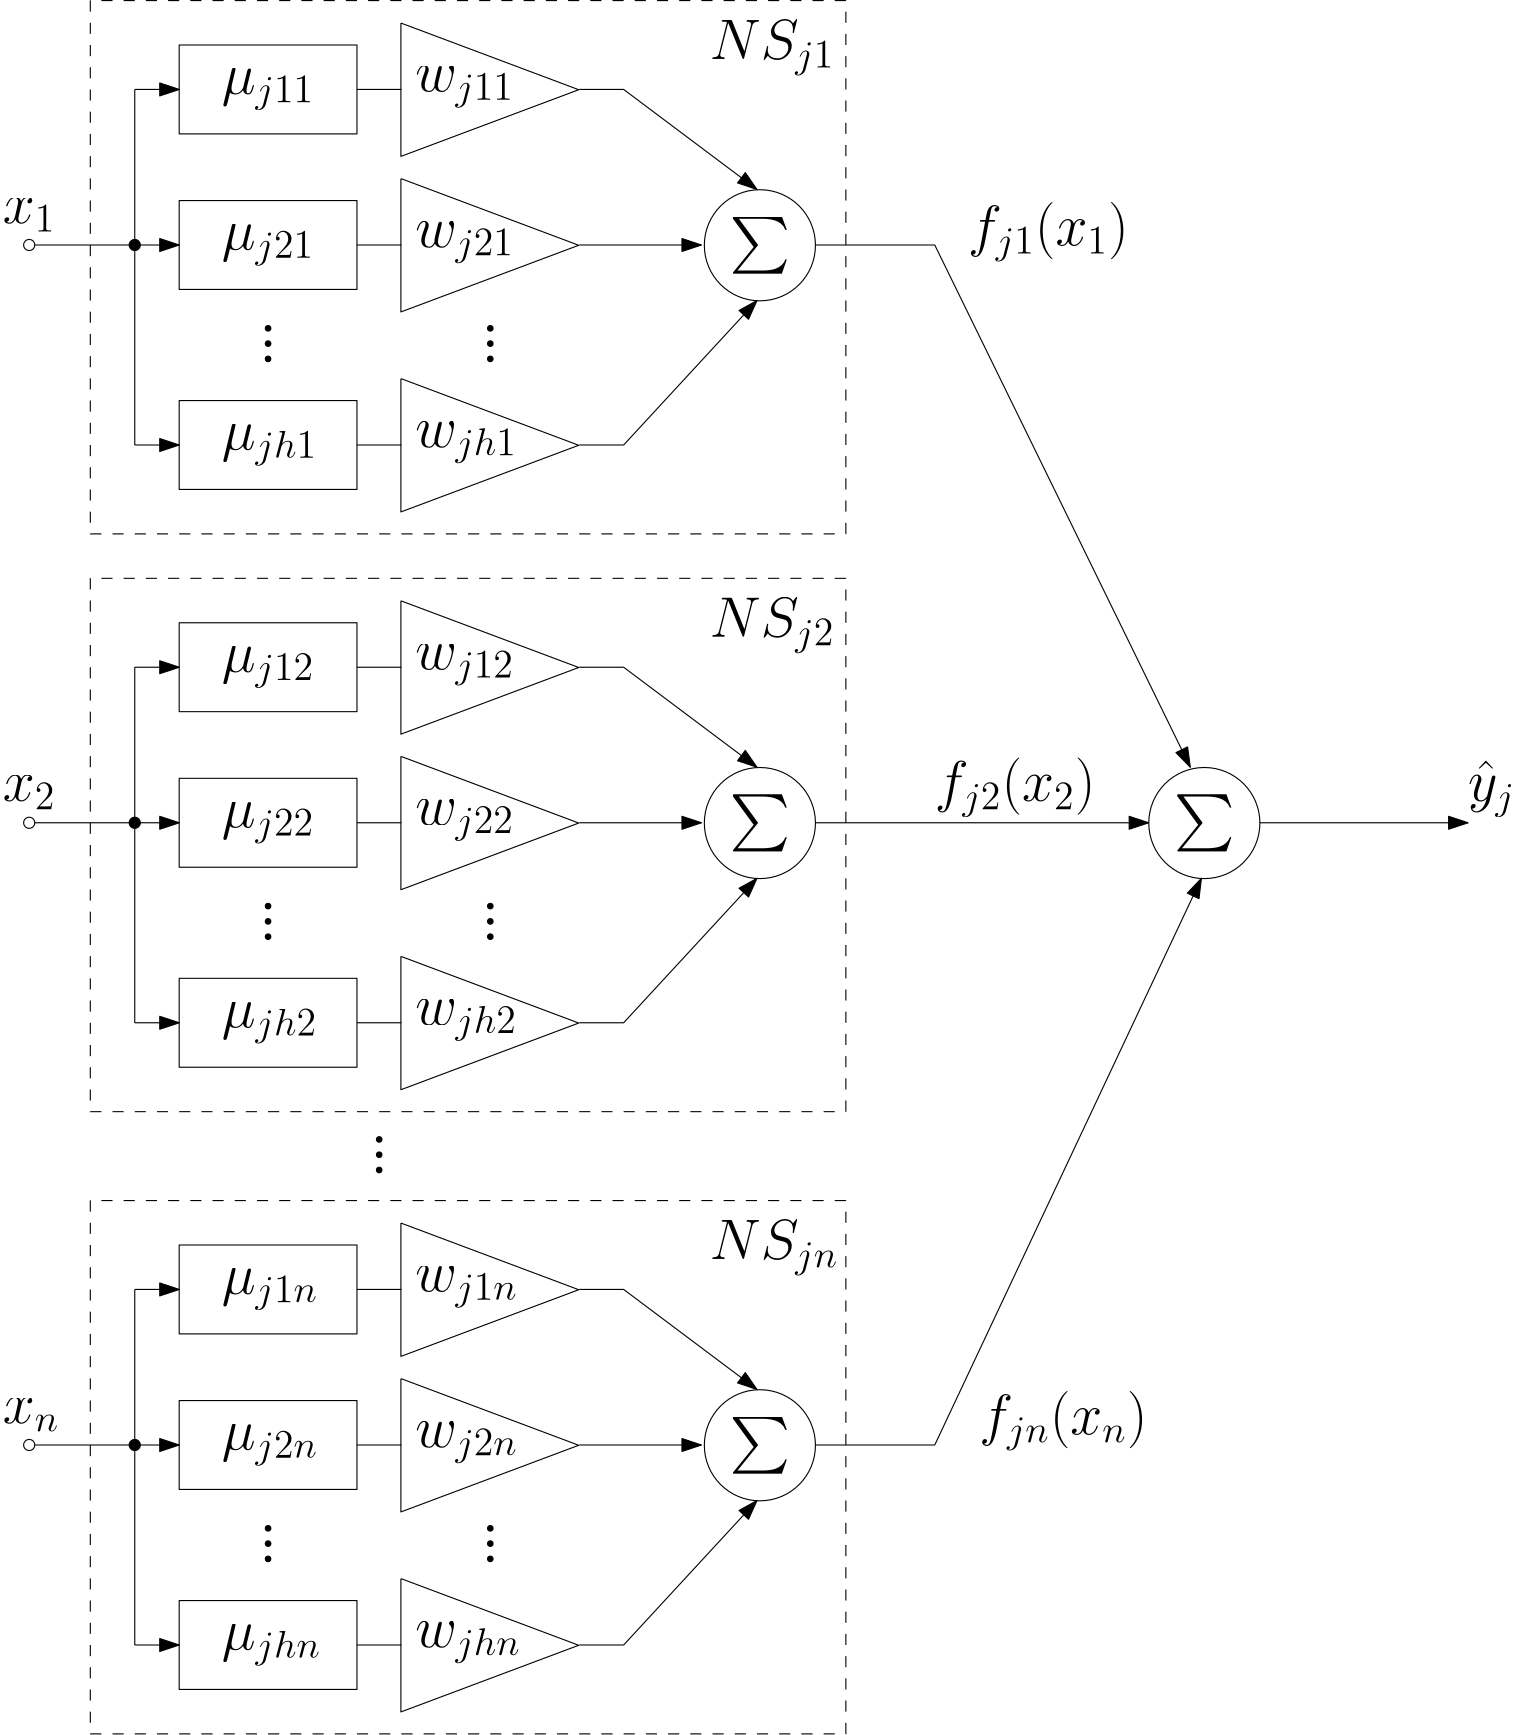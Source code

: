 <?xml version="1.0"?>
<!DOCTYPE ipe SYSTEM "ipe.dtd">
<ipe version="70107" creator="Ipe 7.2.2">
<info created="D:20160302104857" modified="D:20160404122112" title="test"/>
<preamble>%%BeginIpePreamble
  \usepackage{amsfonts}
  \newcommand{\R}{\mathbb{R}}
  %%EndIpePreamble</preamble>
<ipestyle name="basic">
<symbol name="arrow/arc(spx)">
<path stroke="sym-stroke" fill="sym-stroke" pen="sym-pen">
0 0 m
-1 0.333 l
-1 -0.333 l
h
</path>
</symbol>
<symbol name="arrow/farc(spx)">
<path stroke="sym-stroke" fill="white" pen="sym-pen">
0 0 m
-1 0.333 l
-1 -0.333 l
h
</path>
</symbol>
<symbol name="arrow/ptarc(spx)">
<path stroke="sym-stroke" fill="sym-stroke" pen="sym-pen">
0 0 m
-1 0.333 l
-0.8 0 l
-1 -0.333 l
h
</path>
</symbol>
<symbol name="arrow/fptarc(spx)">
<path stroke="sym-stroke" fill="white" pen="sym-pen">
0 0 m
-1 0.333 l
-0.8 0 l
-1 -0.333 l
h
</path>
</symbol>
<symbol name="mark/circle(sx)" transformations="translations">
<path fill="sym-stroke">
0.6 0 0 0.6 0 0 e
0.4 0 0 0.4 0 0 e
</path>
</symbol>
<symbol name="mark/disk(sx)" transformations="translations">
<path fill="sym-stroke">
0.6 0 0 0.6 0 0 e
</path>
</symbol>
<symbol name="mark/fdisk(sfx)" transformations="translations">
<group>
<path fill="sym-fill">
0.5 0 0 0.5 0 0 e
</path>
<path fill="sym-stroke" fillrule="eofill">
0.6 0 0 0.6 0 0 e
0.4 0 0 0.4 0 0 e
</path>
</group>
</symbol>
<symbol name="mark/box(sx)" transformations="translations">
<path fill="sym-stroke" fillrule="eofill">
-0.6 -0.6 m
0.6 -0.6 l
0.6 0.6 l
-0.6 0.6 l
h
-0.4 -0.4 m
0.4 -0.4 l
0.4 0.4 l
-0.4 0.4 l
h
</path>
</symbol>
<symbol name="mark/square(sx)" transformations="translations">
<path fill="sym-stroke">
-0.6 -0.6 m
0.6 -0.6 l
0.6 0.6 l
-0.6 0.6 l
h
</path>
</symbol>
<symbol name="mark/fsquare(sfx)" transformations="translations">
<group>
<path fill="sym-fill">
-0.5 -0.5 m
0.5 -0.5 l
0.5 0.5 l
-0.5 0.5 l
h
</path>
<path fill="sym-stroke" fillrule="eofill">
-0.6 -0.6 m
0.6 -0.6 l
0.6 0.6 l
-0.6 0.6 l
h
-0.4 -0.4 m
0.4 -0.4 l
0.4 0.4 l
-0.4 0.4 l
h
</path>
</group>
</symbol>
<symbol name="mark/cross(sx)" transformations="translations">
<group>
<path fill="sym-stroke">
-0.43 -0.57 m
0.57 0.43 l
0.43 0.57 l
-0.57 -0.43 l
h
</path>
<path fill="sym-stroke">
-0.43 0.57 m
0.57 -0.43 l
0.43 -0.57 l
-0.57 0.43 l
h
</path>
</group>
</symbol>
<symbol name="arrow/fnormal(spx)">
<path stroke="sym-stroke" fill="white" pen="sym-pen">
0 0 m
-1 0.333 l
-1 -0.333 l
h
</path>
</symbol>
<symbol name="arrow/pointed(spx)">
<path stroke="sym-stroke" fill="sym-stroke" pen="sym-pen">
0 0 m
-1 0.333 l
-0.8 0 l
-1 -0.333 l
h
</path>
</symbol>
<symbol name="arrow/fpointed(spx)">
<path stroke="sym-stroke" fill="white" pen="sym-pen">
0 0 m
-1 0.333 l
-0.8 0 l
-1 -0.333 l
h
</path>
</symbol>
<symbol name="arrow/linear(spx)">
<path stroke="sym-stroke" pen="sym-pen">
-1 0.333 m
0 0 l
-1 -0.333 l
</path>
</symbol>
<symbol name="arrow/fdouble(spx)">
<path stroke="sym-stroke" fill="white" pen="sym-pen">
0 0 m
-1 0.333 l
-1 -0.333 l
h
-1 0 m
-2 0.333 l
-2 -0.333 l
h
</path>
</symbol>
<symbol name="arrow/double(spx)">
<path stroke="sym-stroke" fill="sym-stroke" pen="sym-pen">
0 0 m
-1 0.333 l
-1 -0.333 l
h
-1 0 m
-2 0.333 l
-2 -0.333 l
h
</path>
</symbol>
<pen name="heavier" value="0.8"/>
<pen name="fat" value="1.2"/>
<pen name="ultrafat" value="2"/>
<symbolsize name="large" value="5"/>
<symbolsize name="small" value="2"/>
<symbolsize name="tiny" value="1.1"/>
<arrowsize name="large" value="10"/>
<arrowsize name="small" value="5"/>
<arrowsize name="tiny" value="3"/>
<color name="red" value="1 0 0"/>
<color name="green" value="0 1 0"/>
<color name="blue" value="0 0 1"/>
<color name="yellow" value="1 1 0"/>
<color name="orange" value="1 0.647 0"/>
<color name="gold" value="1 0.843 0"/>
<color name="purple" value="0.627 0.125 0.941"/>
<color name="gray" value="0.745"/>
<color name="brown" value="0.647 0.165 0.165"/>
<color name="navy" value="0 0 0.502"/>
<color name="pink" value="1 0.753 0.796"/>
<color name="seagreen" value="0.18 0.545 0.341"/>
<color name="turquoise" value="0.251 0.878 0.816"/>
<color name="violet" value="0.933 0.51 0.933"/>
<color name="darkblue" value="0 0 0.545"/>
<color name="darkcyan" value="0 0.545 0.545"/>
<color name="darkgray" value="0.663"/>
<color name="darkgreen" value="0 0.392 0"/>
<color name="darkmagenta" value="0.545 0 0.545"/>
<color name="darkorange" value="1 0.549 0"/>
<color name="darkred" value="0.545 0 0"/>
<color name="lightblue" value="0.678 0.847 0.902"/>
<color name="lightcyan" value="0.878 1 1"/>
<color name="lightgray" value="0.827"/>
<color name="lightgreen" value="0.565 0.933 0.565"/>
<color name="lightyellow" value="1 1 0.878"/>
<dashstyle name="dashed" value="[4] 0"/>
<dashstyle name="dotted" value="[1 3] 0"/>
<dashstyle name="dash dotted" value="[4 2 1 2] 0"/>
<dashstyle name="dash dot dotted" value="[4 2 1 2 1 2] 0"/>
<textsize name="large" value="\large"/>
<textsize name="Large" value="\Large"/>
<textsize name="LARGE" value="\LARGE"/>
<textsize name="huge" value="\huge"/>
<textsize name="Huge" value="\Huge"/>
<textsize name="small" value="\small"/>
<textsize name="footnote" value="\footnotesize"/>
<textsize name="tiny" value="\tiny"/>
<textstyle name="center" begin="\begin{center}" end="\end{center}"/>
<textstyle name="itemize" begin="\begin{itemize}" end="\end{itemize}"/>
<textstyle name="item" begin="\begin{itemize}\item{}" end="\end{itemize}"/>
<gridsize name="4 pts" value="4"/>
<gridsize name="8 pts (~3 mm)" value="8"/>
<gridsize name="16 pts (~6 mm)" value="16"/>
<gridsize name="32 pts (~12 mm)" value="32"/>
<gridsize name="10 pts (~3.5 mm)" value="10"/>
<gridsize name="20 pts (~7 mm)" value="20"/>
<gridsize name="14 pts (~5 mm)" value="14"/>
<gridsize name="28 pts (~10 mm)" value="28"/>
<gridsize name="56 pts (~20 mm)" value="56"/>
<anglesize name="90 deg" value="90"/>
<anglesize name="60 deg" value="60"/>
<anglesize name="45 deg" value="45"/>
<anglesize name="30 deg" value="30"/>
<anglesize name="22.5 deg" value="22.5"/>
<opacity name="10%" value="0.1"/>
<opacity name="30%" value="0.3"/>
<opacity name="50%" value="0.5"/>
<opacity name="75%" value="0.75"/>
<tiling name="falling" angle="-60" step="4" width="1"/>
<tiling name="rising" angle="30" step="4" width="1"/>
</ipestyle>
<page>
<layer name="synapse"/>
<layer name="beta"/>
<layer name="gamma"/>
<view layers="synapse" active="synapse"/>
<text layer="synapse" matrix="1 0 0 1 -165 -221" transformations="translations" pos="420 808" stroke="black" type="label" width="44.943" height="14.118" depth="5.89" valign="baseline" size="huge">$NS_{j2}$</text>
<path matrix="1 0 0 1 -22 -224" stroke="black">
2 0 0 2 32 744 e
</path>
<text matrix="1 0 0 1 -19.5095 -232" transformations="translations" pos="20 760" stroke="black" type="label" width="19.019" height="8.896" depth="3.1" valign="baseline" size="huge">${x}_2$</text>
<path matrix="1 0 0 1 0 -208" stroke="black" arrow="normal/normal">
48 784 m
64 784 l
</path>
<path matrix="1 0 0 1 0 -208" stroke="black" arrow="normal/normal">
48 656 m
64 656 l
</path>
<path matrix="1 0 0 1 0 -208" stroke="black" arrow="normal/normal">
12 728 m
64 728 l
</path>
<path matrix="1 0 0 1 0 -208" stroke="black">
48 784 m
48 656 l
48 656 l
</path>
<path matrix="1 0 0 1 0 -208" stroke="black" fill="black">
2 0 0 2 48 728 e
</path>
<path matrix="1 0 0 1 0 -208" stroke="black" dash="dashed">
32 816 m
32 624 l
304 624 l
304 816 l
h
</path>
<group matrix="1 0 0 1 0 -210">
<path matrix="1 0 0 1 80 -4" stroke="black" fill="black">
1 0 0 1 16 704 e
</path>
<path matrix="1 0 0 1 80 -9.5" stroke="black" fill="black">
1 0 0 1 16 704 e
</path>
<path matrix="1 0 0 1 80 -15" stroke="black" fill="black">
1 0 0 1 16 704 e
</path>
</group>
<group matrix="1 0 0 1 80 -210">
<path matrix="1 0 0 1 80 -4" stroke="black" fill="black">
1 0 0 1 16 704 e
</path>
<path matrix="1 0 0 1 80 -9.5" stroke="black" fill="black">
1 0 0 1 16 704 e
</path>
<path matrix="1 0 0 1 80 -15" stroke="black" fill="black">
1 0 0 1 16 704 e
</path>
</group>
<path matrix="1 0 0 1 32 -240" stroke="black">
96 816 m
112 816 l
</path>
<path matrix="1 0 0 1 32 -296" stroke="black">
96 816 m
112 816 l
</path>
<path matrix="1 0 0 1 32 -368" stroke="black">
96 816 m
112 816 l
</path>
<path matrix="0.666667 0 0 0.75 58.48 -80.097" stroke="black">
128 832 m
128 768 l
224 800 l
128 832 l
128 832 l
</path>
<text matrix="1 0 0 1 -59 -296.6" transformations="translations" pos="208 816" stroke="black" type="label" width="35.626" height="8.895" depth="5.89" valign="baseline" size="huge">$w_{j22}$</text>
<path matrix="1 0 0 1 32 -208" fill="white" arrow="normal/normal">
176 728 m
224 728 l
</path>
<path matrix="0.666667 0 0 0.75 58.48 -152.097" stroke="black">
128 832 m
128 768 l
224 800 l
128 832 l
128 832 l
</path>
<text matrix="1 0 0 1 -59 -368.6" transformations="translations" pos="208 816" stroke="black" type="label" width="36.689" height="8.895" depth="5.89" valign="baseline" size="huge">$w_{jh2}$</text>
<text matrix="1 0 0 1 38.1465 -221.258" transformations="translations" pos="224 736" stroke="black" type="label" width="21.81" height="15.493" depth="5.17" valign="baseline" size="huge">$\sum$</text>
<path matrix="1 0 0 1 65.0515 -280.097" stroke="black">
20 0 0 20 208 800 e
</path>
<path matrix="1 0 0 1 0 -208" stroke="black" arrow="normal/normal">
208 728 m
252 728 l
</path>
<path matrix="1 0 0 1 0 -208" stroke="black" arrow="normal/normal">
208 784 m
224 784 l
272 748 l
</path>
<path matrix="1 0 0 1 0 -208" stroke="black" arrow="normal/normal">
208 656 m
224 656 l
272 708 l
</path>
<text matrix="1 0 0 1 31.332 -241.502" transformations="translations" pos="48 816" stroke="black" type="label" width="33.336" height="8.895" depth="5.89" valign="baseline" size="huge">$\mu_{j12}$</text>
<path matrix="1 0 0 1 32 -240" stroke="black">
32 832 m
32 800 l
96 800 l
96 832 l
h
</path>
<group matrix="1 0 0 1 40 -294">
<path matrix="1 0 0 1 80 -4" stroke="black" fill="black">
1 0 0 1 16 704 e
</path>
<path matrix="1 0 0 1 80 -9.5" stroke="black" fill="black">
1 0 0 1 16 704 e
</path>
<path matrix="1 0 0 1 80 -15" stroke="black" fill="black">
1 0 0 1 16 704 e
</path>
</group>
<text matrix="1 0 0 1 -165 -445" transformations="translations" pos="420 808" stroke="black" type="label" width="46.304" height="14.118" depth="5.89" valign="baseline" size="huge">$NS_{jn}$</text>
<text matrix="1 0 0 1 -165 -13" transformations="translations" pos="420 808" stroke="black" type="label" width="44.943" height="14.118" depth="5.89" valign="baseline" size="huge">$NS_{j1}$</text>
<text matrix="1 0 0 1 198.147 -221.258" transformations="translations" pos="224 736" stroke="black" type="label" width="21.81" height="15.493" depth="5.17" valign="baseline" size="huge">$\sum$</text>
<path matrix="1 0 0 1 225.052 -280.097" stroke="black">
20 0 0 20 208 800 e
</path>
<path matrix="1 0 0 1 1 0" stroke="black" arrow="normal/normal">
292 520 m
412 520 l
</path>
<text transformations="translations" pos="372 572" stroke="black" type="label" width="0" height="0" depth="0" valign="baseline" size="Large"></text>
<text matrix="1 0 0 1 -64 -20" transformations="translations" pos="400 548" stroke="black" type="label" width="57.766" height="15.477" depth="5.89" valign="baseline" size="huge">$f_{j2}({x}_2)$</text>
<path matrix="1 0 0 1 -22 -16" stroke="black">
2 0 0 2 32 744 e
</path>
<text matrix="1 0 0 1 -19.5095 -24" transformations="translations" pos="20 760" stroke="black" type="label" width="19.019" height="8.896" depth="3.1" valign="baseline" size="huge">${x}_1$</text>
<path stroke="black" arrow="normal/normal">
48 784 m
64 784 l
</path>
<path stroke="black" arrow="normal/normal">
48 656 m
64 656 l
</path>
<path stroke="black" arrow="normal/normal">
12 728 m
64 728 l
</path>
<path stroke="black">
48 784 m
48 656 l
48 656 l
</path>
<path stroke="black" fill="black">
2 0 0 2 48 728 e
</path>
<path stroke="black" dash="dashed">
32 816 m
32 624 l
304 624 l
304 816 l
h
</path>
<group matrix="1 0 0 1 0 -2">
<path matrix="1 0 0 1 80 -4" stroke="black" fill="black">
1 0 0 1 16 704 e
</path>
<path matrix="1 0 0 1 80 -9.5" stroke="black" fill="black">
1 0 0 1 16 704 e
</path>
<path matrix="1 0 0 1 80 -15" stroke="black" fill="black">
1 0 0 1 16 704 e
</path>
</group>
<group matrix="1 0 0 1 80 -2">
<path matrix="1 0 0 1 80 -4" stroke="black" fill="black">
1 0 0 1 16 704 e
</path>
<path matrix="1 0 0 1 80 -9.5" stroke="black" fill="black">
1 0 0 1 16 704 e
</path>
<path matrix="1 0 0 1 80 -15" stroke="black" fill="black">
1 0 0 1 16 704 e
</path>
</group>
<group matrix="1 0 0 1 32 -32">
<text matrix="1 0 0 1 -0.668 -1.5025" transformations="translations" pos="48 816" stroke="black" type="label" width="33.336" height="8.895" depth="5.89" valign="baseline" size="huge">$\mu_{j11}$</text>
<path stroke="black">
32 832 m
32 800 l
96 800 l
96 832 l
h
</path>
</group>
<group matrix="1 0 0 1 32 -40">
<text matrix="1 0 0 1 -0.668 -49.5025" transformations="translations" pos="48 816" stroke="black" type="label" width="33.336" height="8.895" depth="5.89" valign="baseline" size="huge">$\mu_{j21}$</text>
<path matrix="1 0 0 1 0 -48" stroke="black">
32 832 m
32 800 l
96 800 l
96 832 l
h
</path>
</group>
<group matrix="1 0 0 1 32 -48">
<text matrix="1 0 0 1 -0.668 -113.502" transformations="translations" pos="48 816" stroke="black" type="label" width="34.399" height="8.895" depth="5.89" valign="baseline" size="huge">$\mu_{jh1}$</text>
<path matrix="1 0 0 1 0 -112" stroke="black">
32 832 m
32 800 l
96 800 l
96 832 l
h
</path>
</group>
<path matrix="1 0 0 1 32 -32" stroke="black">
96 816 m
112 816 l
</path>
<group matrix="1 0 0 1 -50 -33.6">
<path matrix="0.666667 0 0 0.75 108.48 217.503" stroke="black">
128 832 m
128 768 l
224 800 l
128 832 l
128 832 l
</path>
<text matrix="1 0 0 1 -9 1" transformations="translations" pos="208 816" stroke="black" type="label" width="35.626" height="8.895" depth="5.89" valign="baseline" size="huge">$w_{j11}$</text>
</group>
<path matrix="1 0 0 1 32 -88" stroke="black">
96 816 m
112 816 l
</path>
<path matrix="1 0 0 1 32 -160" stroke="black">
96 816 m
112 816 l
</path>
<path matrix="0.666667 0 0 0.75 58.48 127.903" stroke="black">
128 832 m
128 768 l
224 800 l
128 832 l
128 832 l
</path>
<text matrix="1 0 0 1 -59 -88.6" transformations="translations" pos="208 816" stroke="black" type="label" width="35.626" height="8.895" depth="5.89" valign="baseline" size="huge">$w_{j21}$</text>
<path matrix="1 0 0 1 32 0" fill="white" arrow="normal/normal">
176 728 m
224 728 l
</path>
<path matrix="0.666667 0 0 0.75 58.48 55.903" stroke="black">
128 832 m
128 768 l
224 800 l
128 832 l
128 832 l
</path>
<text matrix="1 0 0 1 -59 -160.6" transformations="translations" pos="208 816" stroke="black" type="label" width="36.689" height="8.895" depth="5.89" valign="baseline" size="huge">$w_{jh1}$</text>
<text matrix="1 0 0 1 38.1465 -13.2585" transformations="translations" pos="224 736" stroke="black" type="label" width="21.81" height="15.493" depth="5.17" valign="baseline" size="huge">$\sum$</text>
<path matrix="1 0 0 1 65.0515 -72.097" stroke="black">
20 0 0 20 208 800 e
</path>
<path stroke="black" arrow="normal/normal">
208 728 m
252 728 l
</path>
<path stroke="black" arrow="normal/normal">
208 784 m
224 784 l
272 748 l
</path>
<path stroke="black" arrow="normal/normal">
208 656 m
224 656 l
272 708 l
</path>
<path stroke="black" arrow="normal/normal">
293 728 m
336 728 l
428 540 l
</path>
<path stroke="black" arrow="normal/normal">
293 296 m
336 296 l
432 500 l
</path>
<text matrix="1 0 0 1 -52 180" transformations="translations" pos="400 548" stroke="black" type="label" width="57.766" height="15.477" depth="5.89" valign="baseline" size="huge">$f_{j1}({x}_1)$</text>
<text matrix="1 0 0 1 -48 -248" transformations="translations" pos="400 548" stroke="black" type="label" width="60.489" height="15.477" depth="5.89" valign="baseline" size="huge">$f_{jn}({x}_n)$</text>
<path stroke="black" arrow="normal/normal">
453 520 m
528 520 l
</path>
<text matrix="1 0 0 1 40 -8" transformations="translations" pos="488 536" stroke="black" type="label" width="16.982" height="14.349" depth="5.89" valign="baseline" size="huge">$\hat{y}_j$</text>
<text matrix="1 0 0 1 31.332 -297.502" transformations="translations" pos="48 816" stroke="black" type="label" width="33.336" height="8.895" depth="5.89" valign="baseline" size="huge">$\mu_{j22}$</text>
<path matrix="1 0 0 1 32 -296" stroke="black">
32 832 m
32 800 l
96 800 l
96 832 l
h
</path>
<text matrix="1 0 0 1 31.332 -369.502" transformations="translations" pos="48 816" stroke="black" type="label" width="34.399" height="8.895" depth="5.89" valign="baseline" size="huge">$\mu_{jh2}$</text>
<path matrix="1 0 0 1 32 -368" stroke="black">
32 832 m
32 800 l
96 800 l
96 832 l
h
</path>
<path matrix="0.666667 0 0 0.75 58.48 -24.097" stroke="black">
128 832 m
128 768 l
224 800 l
128 832 l
128 832 l
</path>
<text matrix="1 0 0 1 -59 -240.6" transformations="translations" pos="208 816" stroke="black" type="label" width="35.626" height="8.895" depth="5.89" valign="baseline" size="huge">$w_{j12}$</text>
<path matrix="1 0 0 1 -22 -448" stroke="black">
2 0 0 2 32 744 e
</path>
<text matrix="1 0 0 1 -19.5095 -456" transformations="translations" pos="20 760" stroke="black" type="label" width="20.38" height="8.896" depth="3.1" valign="baseline" size="huge">${x}_n$</text>
<path matrix="1 0 0 1 0 -432" stroke="black" arrow="normal/normal">
48 784 m
64 784 l
</path>
<path matrix="1 0 0 1 0 -432" stroke="black" arrow="normal/normal">
48 656 m
64 656 l
</path>
<path matrix="1 0 0 1 0 -432" stroke="black" arrow="normal/normal">
12 728 m
64 728 l
</path>
<path matrix="1 0 0 1 0 -432" stroke="black">
48 784 m
48 656 l
48 656 l
</path>
<path matrix="1 0 0 1 0 -432" stroke="black" fill="black">
2 0 0 2 48 728 e
</path>
<path matrix="1 0 0 1 0 -432" stroke="black" dash="dashed">
32 816 m
32 624 l
304 624 l
304 816 l
h
</path>
<group matrix="1 0 0 1 0 -434">
<path matrix="1 0 0 1 80 -4" stroke="black" fill="black">
1 0 0 1 16 704 e
</path>
<path matrix="1 0 0 1 80 -9.5" stroke="black" fill="black">
1 0 0 1 16 704 e
</path>
<path matrix="1 0 0 1 80 -15" stroke="black" fill="black">
1 0 0 1 16 704 e
</path>
</group>
<group matrix="1 0 0 1 80 -434">
<path matrix="1 0 0 1 80 -4" stroke="black" fill="black">
1 0 0 1 16 704 e
</path>
<path matrix="1 0 0 1 80 -9.5" stroke="black" fill="black">
1 0 0 1 16 704 e
</path>
<path matrix="1 0 0 1 80 -15" stroke="black" fill="black">
1 0 0 1 16 704 e
</path>
</group>
<path matrix="1 0 0 1 32 -464" stroke="black">
96 816 m
112 816 l
</path>
<path matrix="1 0 0 1 32 -520" stroke="black">
96 816 m
112 816 l
</path>
<path matrix="1 0 0 1 32 -592" stroke="black">
96 816 m
112 816 l
</path>
<path matrix="0.666667 0 0 0.75 58.48 -304.097" stroke="black">
128 832 m
128 768 l
224 800 l
128 832 l
128 832 l
</path>
<text matrix="1 0 0 1 -59 -520.6" transformations="translations" pos="208 816" stroke="black" type="label" width="36.988" height="8.895" depth="5.89" valign="baseline" size="huge">$w_{j2n}$</text>
<path matrix="1 0 0 1 32 -432" fill="white" arrow="normal/normal">
176 728 m
224 728 l
</path>
<path matrix="0.666667 0 0 0.75 58.48 -376.097" stroke="black">
128 832 m
128 768 l
224 800 l
128 832 l
128 832 l
</path>
<text matrix="1 0 0 1 -59 -592.6" transformations="translations" pos="208 816" stroke="black" type="label" width="38.051" height="8.895" depth="5.89" valign="baseline" size="huge">$w_{jhn}$</text>
<text matrix="1 0 0 1 38.1465 -445.259" transformations="translations" pos="224 736" stroke="black" type="label" width="21.81" height="15.493" depth="5.17" valign="baseline" size="huge">$\sum$</text>
<path matrix="1 0 0 1 65.0515 -504.097" stroke="black">
20 0 0 20 208 800 e
</path>
<path matrix="1 0 0 1 0 -432" stroke="black" arrow="normal/normal">
208 728 m
252 728 l
</path>
<path matrix="1 0 0 1 0 -432" stroke="black" arrow="normal/normal">
208 784 m
224 784 l
272 748 l
</path>
<path matrix="1 0 0 1 0 -432" stroke="black" arrow="normal/normal">
208 656 m
224 656 l
272 708 l
</path>
<text matrix="1 0 0 1 31.332 -465.502" transformations="translations" pos="48 816" stroke="black" type="label" width="34.698" height="8.895" depth="5.89" valign="baseline" size="huge">$\mu_{j1n}$</text>
<path matrix="1 0 0 1 32 -464" stroke="black">
32 832 m
32 800 l
96 800 l
96 832 l
h
</path>
<text matrix="1 0 0 1 31.332 -521.503" transformations="translations" pos="48 816" stroke="black" type="label" width="34.698" height="8.895" depth="5.89" valign="baseline" size="huge">$\mu_{j2n}$</text>
<path matrix="1 0 0 1 32 -520" stroke="black">
32 832 m
32 800 l
96 800 l
96 832 l
h
</path>
<text matrix="1 0 0 1 31.332 -593.502" transformations="translations" pos="48 816" stroke="black" type="label" width="35.761" height="8.895" depth="5.89" valign="baseline" size="huge">$\mu_{jhn}$</text>
<path matrix="1 0 0 1 32 -592" stroke="black">
32 832 m
32 800 l
96 800 l
96 832 l
h
</path>
<path matrix="0.666667 0 0 0.75 58.48 -248.097" stroke="black">
128 832 m
128 768 l
224 800 l
128 832 l
128 832 l
</path>
<text matrix="1 0 0 1 -59 -464.6" transformations="translations" pos="208 816" stroke="black" type="label" width="36.988" height="8.895" depth="5.89" valign="baseline" size="huge">$w_{j1n}$</text>
</page>
</ipe>
